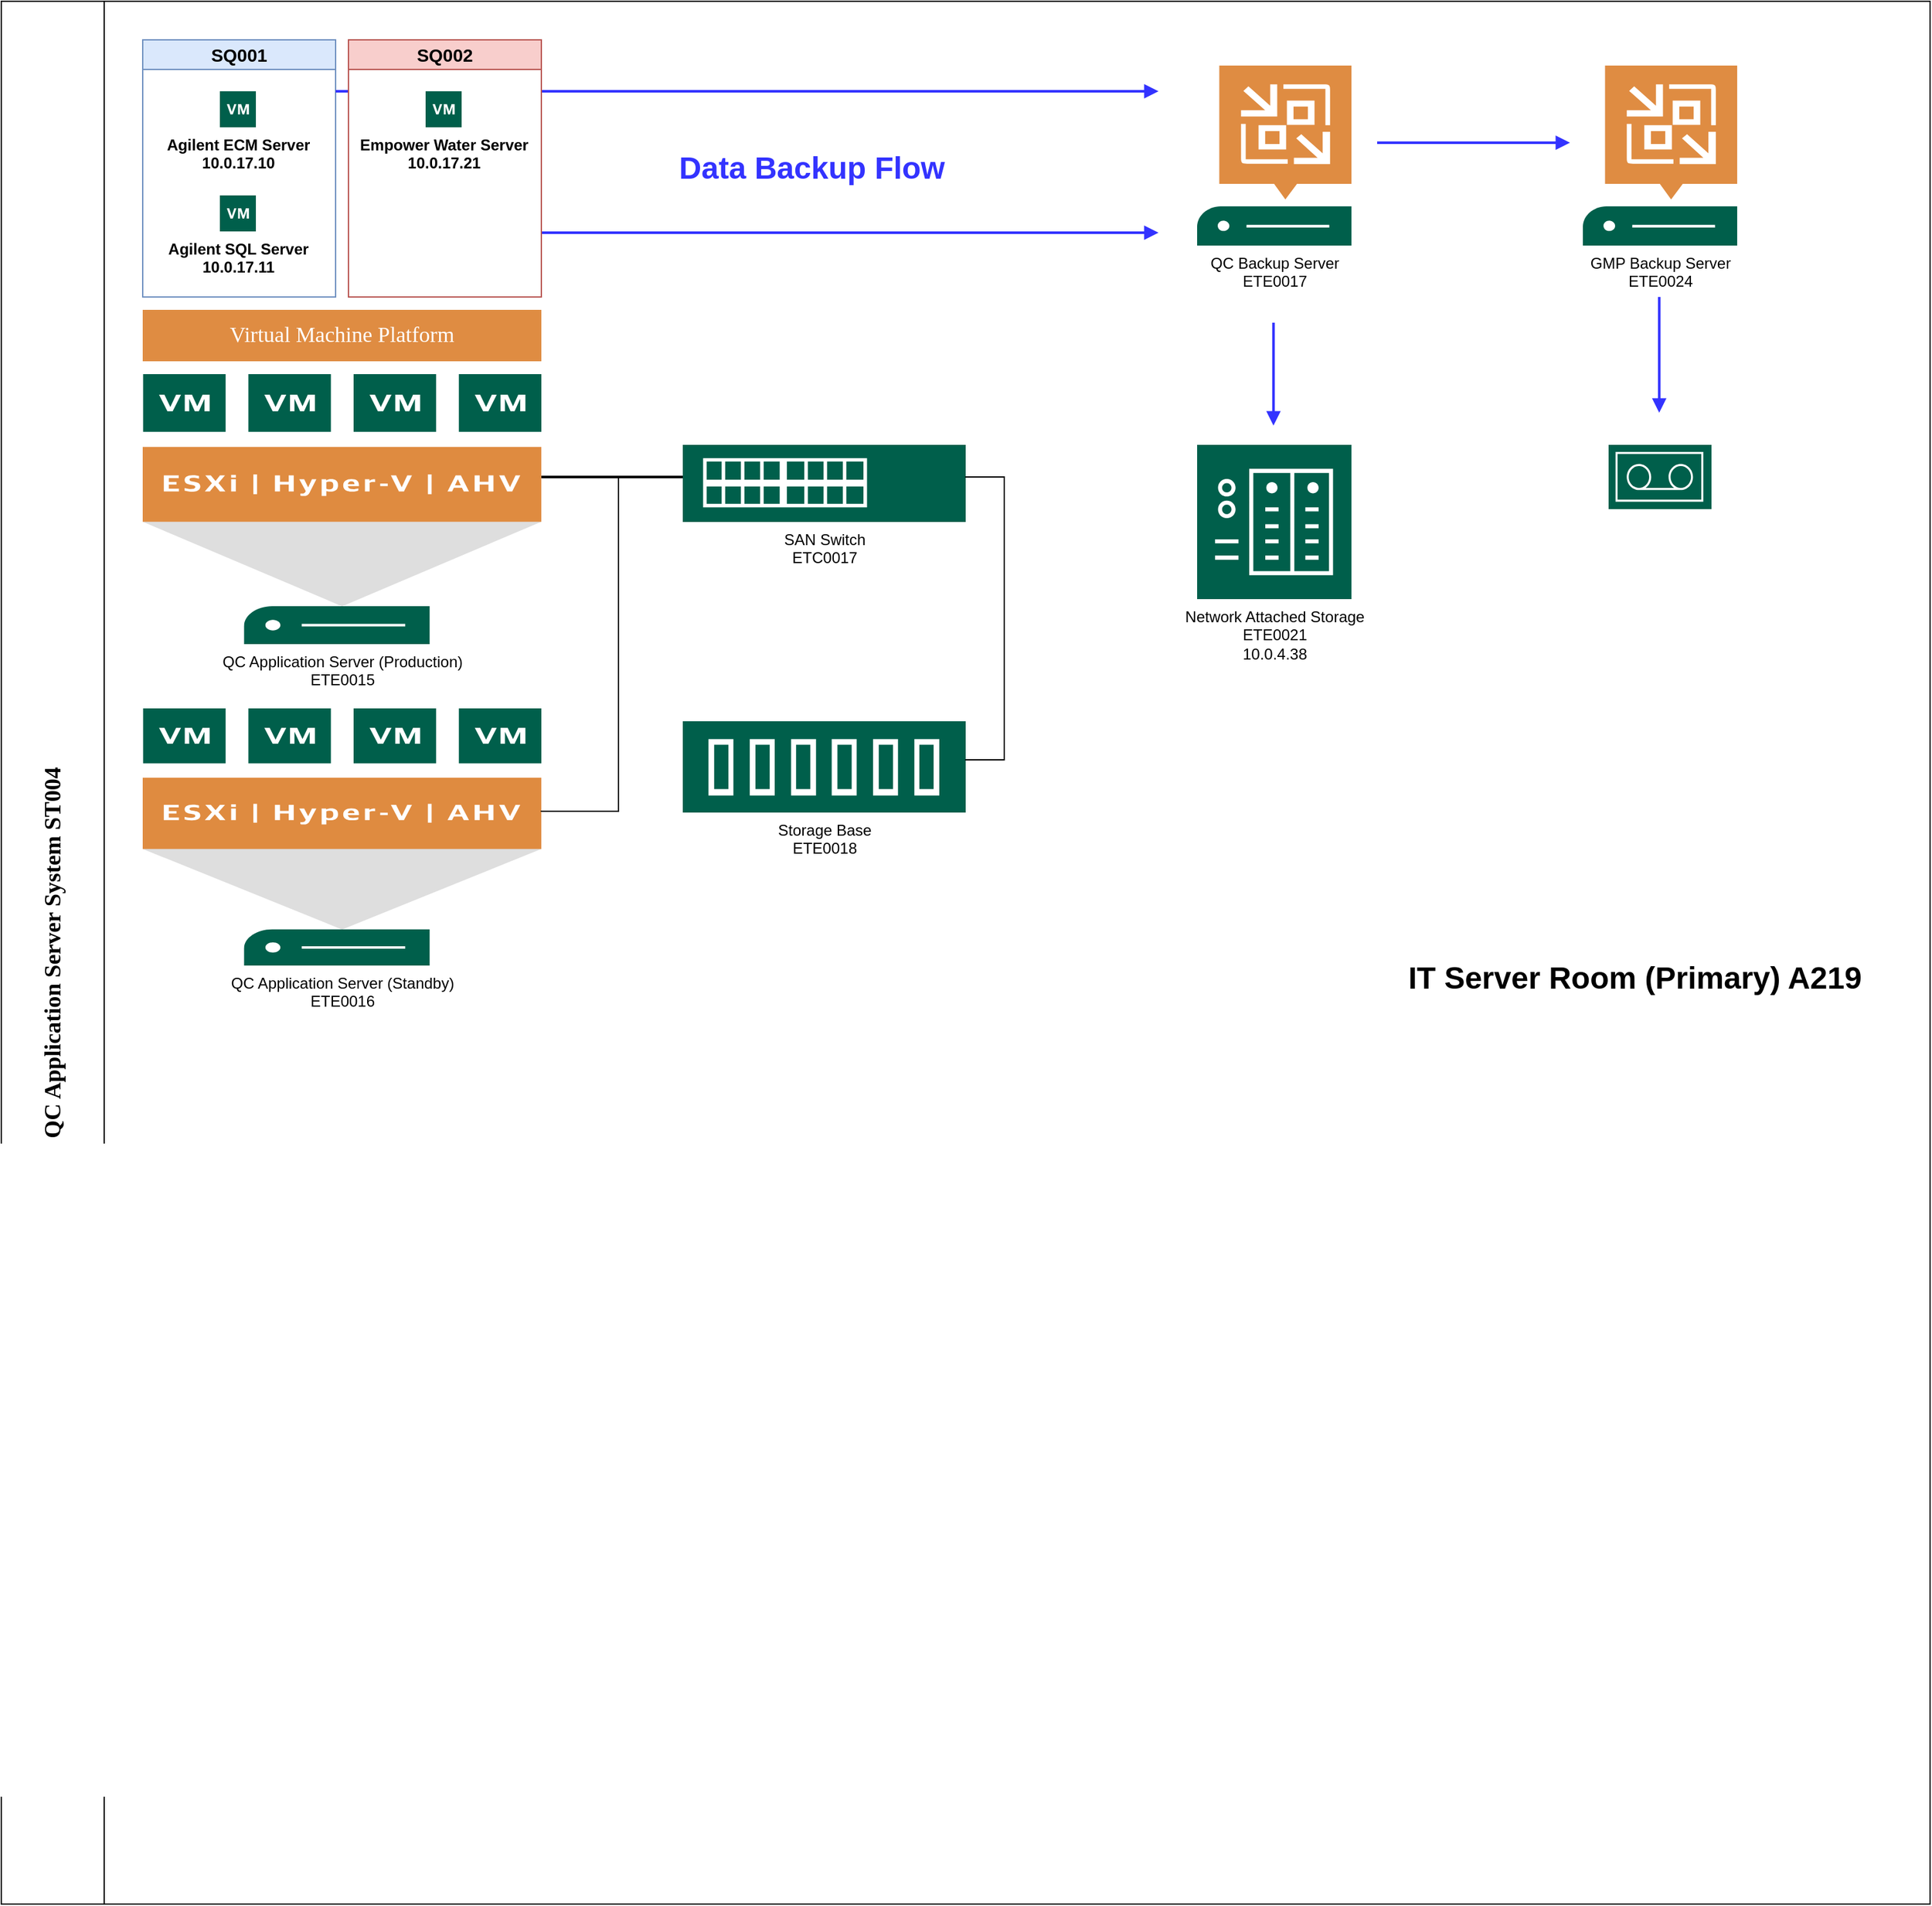 <mxfile version="24.7.13">
  <diagram name="Page-1" id="K5B_JgQff2A9Ff5rn22D">
    <mxGraphModel dx="1750" dy="2737" grid="1" gridSize="10" guides="1" tooltips="1" connect="1" arrows="1" fold="1" page="1" pageScale="1" pageWidth="1600" pageHeight="900" math="0" shadow="0">
      <root>
        <mxCell id="0" />
        <mxCell id="1" parent="0" />
        <mxCell id="Bq4jEPcIUO4K7s2xhVJ4-25" value="QC Application Server System ST004" style="swimlane;horizontal=0;whiteSpace=wrap;html=1;fontSize=18;startSize=80;fontFamily=Verdana;" parent="1" vertex="1">
          <mxGeometry x="30" y="-1080" width="1500" height="1480" as="geometry" />
        </mxCell>
        <mxCell id="Bq4jEPcIUO4K7s2xhVJ4-23" value="SQ001" style="swimlane;whiteSpace=wrap;html=1;fontSize=14;fillColor=#dae8fc;strokeColor=#6c8ebf;swimlaneFillColor=default;" parent="Bq4jEPcIUO4K7s2xhVJ4-25" vertex="1">
          <mxGeometry x="110" y="30" width="150" height="200" as="geometry">
            <mxRectangle x="30" width="80" height="30" as="alternateBounds" />
          </mxGeometry>
        </mxCell>
        <mxCell id="Bq4jEPcIUO4K7s2xhVJ4-42" value="&lt;span style=&quot;font-weight: 700;&quot;&gt;Agilent ECM Server&lt;/span&gt;&lt;br style=&quot;font-weight: 700;&quot;&gt;&lt;span style=&quot;font-weight: 700;&quot;&gt;10.0.17.10&lt;/span&gt;" style="sketch=0;pointerEvents=1;shadow=0;dashed=0;html=1;strokeColor=none;fillColor=#005F4B;labelPosition=center;verticalLabelPosition=bottom;verticalAlign=top;align=center;outlineConnect=0;shape=mxgraph.veeam2.virtual_machine;" parent="Bq4jEPcIUO4K7s2xhVJ4-23" vertex="1">
          <mxGeometry x="60" y="40" width="28.0" height="28.0" as="geometry" />
        </mxCell>
        <mxCell id="Bq4jEPcIUO4K7s2xhVJ4-43" value="&lt;span style=&quot;font-weight: 700;&quot;&gt;Agilent SQL Server&lt;/span&gt;&lt;br style=&quot;font-weight: 700;&quot;&gt;&lt;span style=&quot;font-weight: 700;&quot;&gt;10.0.17.11&lt;/span&gt;" style="sketch=0;pointerEvents=1;shadow=0;dashed=0;html=1;strokeColor=none;fillColor=#005F4B;labelPosition=center;verticalLabelPosition=bottom;verticalAlign=top;align=center;outlineConnect=0;shape=mxgraph.veeam2.virtual_machine;" parent="Bq4jEPcIUO4K7s2xhVJ4-23" vertex="1">
          <mxGeometry x="60" y="121" width="28.0" height="28.0" as="geometry" />
        </mxCell>
        <mxCell id="Bq4jEPcIUO4K7s2xhVJ4-32" value="QC Application Server (Production)&lt;br&gt;ETE0015" style="sketch=0;pointerEvents=1;shadow=0;dashed=0;html=1;strokeColor=none;fillColor=#005F4B;labelPosition=center;verticalLabelPosition=bottom;verticalAlign=top;align=center;outlineConnect=0;shape=mxgraph.veeam2.esxi_hyper_v_ahv_host;" parent="Bq4jEPcIUO4K7s2xhVJ4-25" vertex="1">
          <mxGeometry x="110" y="290" width="310" height="210" as="geometry" />
        </mxCell>
        <mxCell id="Bq4jEPcIUO4K7s2xhVJ4-36" value="QC Application Server (Standby)&lt;br&gt;ETE0016" style="sketch=0;pointerEvents=1;shadow=0;dashed=0;html=1;strokeColor=none;fillColor=#005F4B;labelPosition=center;verticalLabelPosition=bottom;verticalAlign=top;align=center;outlineConnect=0;shape=mxgraph.veeam2.esxi_hyper_v_ahv_host;" parent="Bq4jEPcIUO4K7s2xhVJ4-25" vertex="1">
          <mxGeometry x="110" y="550" width="310" height="200" as="geometry" />
        </mxCell>
        <mxCell id="Bq4jEPcIUO4K7s2xhVJ4-56" value="SAN Switch&lt;br&gt;ETC0017" style="sketch=0;pointerEvents=1;shadow=0;dashed=0;html=1;strokeColor=none;fillColor=#005F4B;labelPosition=center;verticalLabelPosition=bottom;verticalAlign=top;align=center;outlineConnect=0;shape=mxgraph.veeam2.physical_switch;" parent="Bq4jEPcIUO4K7s2xhVJ4-25" vertex="1">
          <mxGeometry x="530" y="345" width="220" height="60" as="geometry" />
        </mxCell>
        <mxCell id="Bq4jEPcIUO4K7s2xhVJ4-63" value="Storage Base&lt;br&gt;ETE0018" style="sketch=0;pointerEvents=1;shadow=0;dashed=0;html=1;strokeColor=none;fillColor=#005F4B;labelPosition=center;verticalLabelPosition=bottom;verticalAlign=top;align=center;outlineConnect=0;shape=mxgraph.veeam2.storage;" parent="Bq4jEPcIUO4K7s2xhVJ4-25" vertex="1">
          <mxGeometry x="530" y="560" width="220" height="71" as="geometry" />
        </mxCell>
        <mxCell id="Bq4jEPcIUO4K7s2xhVJ4-68" value="QC Backup Server&lt;br&gt;ETE0017" style="sketch=0;pointerEvents=1;shadow=0;dashed=0;html=1;strokeColor=none;fillColor=#005F4B;labelPosition=center;verticalLabelPosition=bottom;verticalAlign=top;align=center;outlineConnect=0;shape=mxgraph.veeam2.vbr_server;" parent="Bq4jEPcIUO4K7s2xhVJ4-25" vertex="1">
          <mxGeometry x="930" y="50" width="120" height="140" as="geometry" />
        </mxCell>
        <mxCell id="Bq4jEPcIUO4K7s2xhVJ4-69" value="GMP Backup Server&lt;br&gt;ETE0024" style="sketch=0;pointerEvents=1;shadow=0;dashed=0;html=1;strokeColor=none;fillColor=#005F4B;labelPosition=center;verticalLabelPosition=bottom;verticalAlign=top;align=center;outlineConnect=0;shape=mxgraph.veeam2.vbr_server;" parent="Bq4jEPcIUO4K7s2xhVJ4-25" vertex="1">
          <mxGeometry x="1230" y="50" width="120" height="140" as="geometry" />
        </mxCell>
        <mxCell id="Bq4jEPcIUO4K7s2xhVJ4-80" value="" style="edgeStyle=none;rounded=0;html=1;jettySize=auto;orthogonalLoop=1;strokeColor=#3333FF;strokeWidth=2;fontColor=#ffff00;jumpStyle=none;endArrow=block;endFill=1;startArrow=none;" parent="Bq4jEPcIUO4K7s2xhVJ4-25" edge="1">
          <mxGeometry width="100" relative="1" as="geometry">
            <mxPoint x="260" y="70" as="sourcePoint" />
            <mxPoint x="900" y="70" as="targetPoint" />
          </mxGeometry>
        </mxCell>
        <mxCell id="Bq4jEPcIUO4K7s2xhVJ4-70" value="" style="edgeStyle=none;rounded=0;html=1;jettySize=auto;orthogonalLoop=1;strokeColor=#3333FF;strokeWidth=2;fontColor=#000000;jumpStyle=none;endArrow=block;endFill=1;startArrow=none;" parent="Bq4jEPcIUO4K7s2xhVJ4-25" edge="1">
          <mxGeometry width="100" relative="1" as="geometry">
            <mxPoint x="420" y="180" as="sourcePoint" />
            <mxPoint x="900" y="180" as="targetPoint" />
          </mxGeometry>
        </mxCell>
        <mxCell id="Bq4jEPcIUO4K7s2xhVJ4-81" value="" style="edgeStyle=none;rounded=0;html=1;jettySize=auto;orthogonalLoop=1;strokeColor=#3333FF;strokeWidth=2;fontColor=#000000;jumpStyle=none;endArrow=block;endFill=1;startArrow=none;" parent="Bq4jEPcIUO4K7s2xhVJ4-25" edge="1">
          <mxGeometry width="100" relative="1" as="geometry">
            <mxPoint x="1070" y="110" as="sourcePoint" />
            <mxPoint x="1220" y="110" as="targetPoint" />
          </mxGeometry>
        </mxCell>
        <mxCell id="Bq4jEPcIUO4K7s2xhVJ4-82" value="" style="sketch=0;pointerEvents=1;shadow=0;dashed=0;html=1;strokeColor=none;fillColor=#005F4B;labelPosition=center;verticalLabelPosition=bottom;verticalAlign=top;align=center;outlineConnect=0;shape=mxgraph.veeam2.tape;" parent="Bq4jEPcIUO4K7s2xhVJ4-25" vertex="1">
          <mxGeometry x="1250" y="345" width="80" height="50" as="geometry" />
        </mxCell>
        <mxCell id="Bq4jEPcIUO4K7s2xhVJ4-83" value="" style="edgeStyle=none;rounded=0;html=1;jettySize=auto;orthogonalLoop=1;strokeColor=#3333FF;strokeWidth=2;fontColor=#000000;jumpStyle=none;endArrow=block;endFill=1;startArrow=none;" parent="Bq4jEPcIUO4K7s2xhVJ4-25" edge="1">
          <mxGeometry width="100" relative="1" as="geometry">
            <mxPoint x="989.38" y="250" as="sourcePoint" />
            <mxPoint x="989.38" y="330" as="targetPoint" />
          </mxGeometry>
        </mxCell>
        <mxCell id="Bq4jEPcIUO4K7s2xhVJ4-88" value="Network Attached Storage&lt;br&gt;ETE0021&lt;br&gt;10.0.4.38" style="sketch=0;pointerEvents=1;shadow=0;dashed=0;html=1;strokeColor=none;fillColor=#005F4B;labelPosition=center;verticalLabelPosition=bottom;verticalAlign=top;align=center;outlineConnect=0;shape=mxgraph.veeam2.nas;" parent="Bq4jEPcIUO4K7s2xhVJ4-25" vertex="1">
          <mxGeometry x="930" y="345" width="120" height="120" as="geometry" />
        </mxCell>
        <mxCell id="Bq4jEPcIUO4K7s2xhVJ4-89" value="" style="edgeStyle=none;rounded=0;html=1;jettySize=auto;orthogonalLoop=1;strokeColor=#3333FF;strokeWidth=2;fontColor=#000000;jumpStyle=none;endArrow=block;endFill=1;startArrow=none;" parent="Bq4jEPcIUO4K7s2xhVJ4-25" edge="1">
          <mxGeometry width="100" relative="1" as="geometry">
            <mxPoint x="1289.37" y="230" as="sourcePoint" />
            <mxPoint x="1289.37" y="320" as="targetPoint" />
          </mxGeometry>
        </mxCell>
        <mxCell id="Bq4jEPcIUO4K7s2xhVJ4-90" value="&lt;font color=&quot;#3333ff&quot;&gt;Data Backup Flow&lt;/font&gt;" style="text;strokeColor=none;fillColor=none;html=1;fontSize=24;fontStyle=1;verticalAlign=middle;align=center;" parent="Bq4jEPcIUO4K7s2xhVJ4-25" vertex="1">
          <mxGeometry x="580" y="110" width="100" height="40" as="geometry" />
        </mxCell>
        <mxCell id="Bq4jEPcIUO4K7s2xhVJ4-91" value="" style="line;strokeWidth=2;html=1;" parent="Bq4jEPcIUO4K7s2xhVJ4-25" vertex="1">
          <mxGeometry x="420" y="365" width="110" height="10" as="geometry" />
        </mxCell>
        <mxCell id="Bq4jEPcIUO4K7s2xhVJ4-95" value="" style="shape=partialRectangle;whiteSpace=wrap;html=1;bottom=0;right=0;fillColor=none;direction=west;" parent="Bq4jEPcIUO4K7s2xhVJ4-25" vertex="1">
          <mxGeometry x="420" y="370" width="60" height="260" as="geometry" />
        </mxCell>
        <mxCell id="Bq4jEPcIUO4K7s2xhVJ4-97" value="" style="shape=partialRectangle;whiteSpace=wrap;html=1;bottom=1;right=1;left=1;top=0;fillColor=none;routingCenterX=-0.5;direction=north;" parent="Bq4jEPcIUO4K7s2xhVJ4-25" vertex="1">
          <mxGeometry x="750" y="370" width="30" height="220" as="geometry" />
        </mxCell>
        <mxCell id="Bq4jEPcIUO4K7s2xhVJ4-98" value="IT Server Room (Primary) A219" style="text;strokeColor=none;fillColor=none;html=1;fontSize=24;fontStyle=1;verticalAlign=middle;align=center;" parent="Bq4jEPcIUO4K7s2xhVJ4-25" vertex="1">
          <mxGeometry x="1220" y="740" width="100" height="40" as="geometry" />
        </mxCell>
        <mxCell id="gJXoo7ZONlc0965VA1Qd-2" value="&lt;font face=&quot;Verdana&quot; style=&quot;font-size: 17px;&quot;&gt;Virtual Machine Platform&lt;/font&gt;" style="align=center;verticalAlign=middle;fontFamily=Tahoma;fillColor=#df8c42;strokeColor=none;fontColor=#ffffff;strokeWidth=2;html=1;whiteSpace=wrap;spacing=6;fontStyle=0" parent="Bq4jEPcIUO4K7s2xhVJ4-25" vertex="1">
          <mxGeometry x="110" y="240" width="310" height="40" as="geometry" />
        </mxCell>
        <mxCell id="Bq4jEPcIUO4K7s2xhVJ4-24" value="SQ002" style="swimlane;whiteSpace=wrap;html=1;fontSize=14;fillColor=#f8cecc;strokeColor=#b85450;gradientColor=none;glass=0;labelBorderColor=none;swimlaneFillColor=default;" parent="Bq4jEPcIUO4K7s2xhVJ4-25" vertex="1">
          <mxGeometry x="270" y="30" width="150" height="200" as="geometry" />
        </mxCell>
        <mxCell id="Bq4jEPcIUO4K7s2xhVJ4-46" value="&lt;span style=&quot;font-weight: 700;&quot;&gt;Empower Water Server&lt;/span&gt;&lt;br style=&quot;font-weight: 700;&quot;&gt;&lt;span style=&quot;font-weight: 700;&quot;&gt;10.0.17.21&lt;/span&gt;" style="sketch=0;pointerEvents=1;shadow=0;dashed=0;html=1;strokeColor=none;fillColor=#005F4B;labelPosition=center;verticalLabelPosition=bottom;verticalAlign=top;align=center;outlineConnect=0;shape=mxgraph.veeam2.virtual_machine;" parent="Bq4jEPcIUO4K7s2xhVJ4-24" vertex="1">
          <mxGeometry x="60" y="40" width="28.0" height="28.0" as="geometry" />
        </mxCell>
      </root>
    </mxGraphModel>
  </diagram>
</mxfile>
